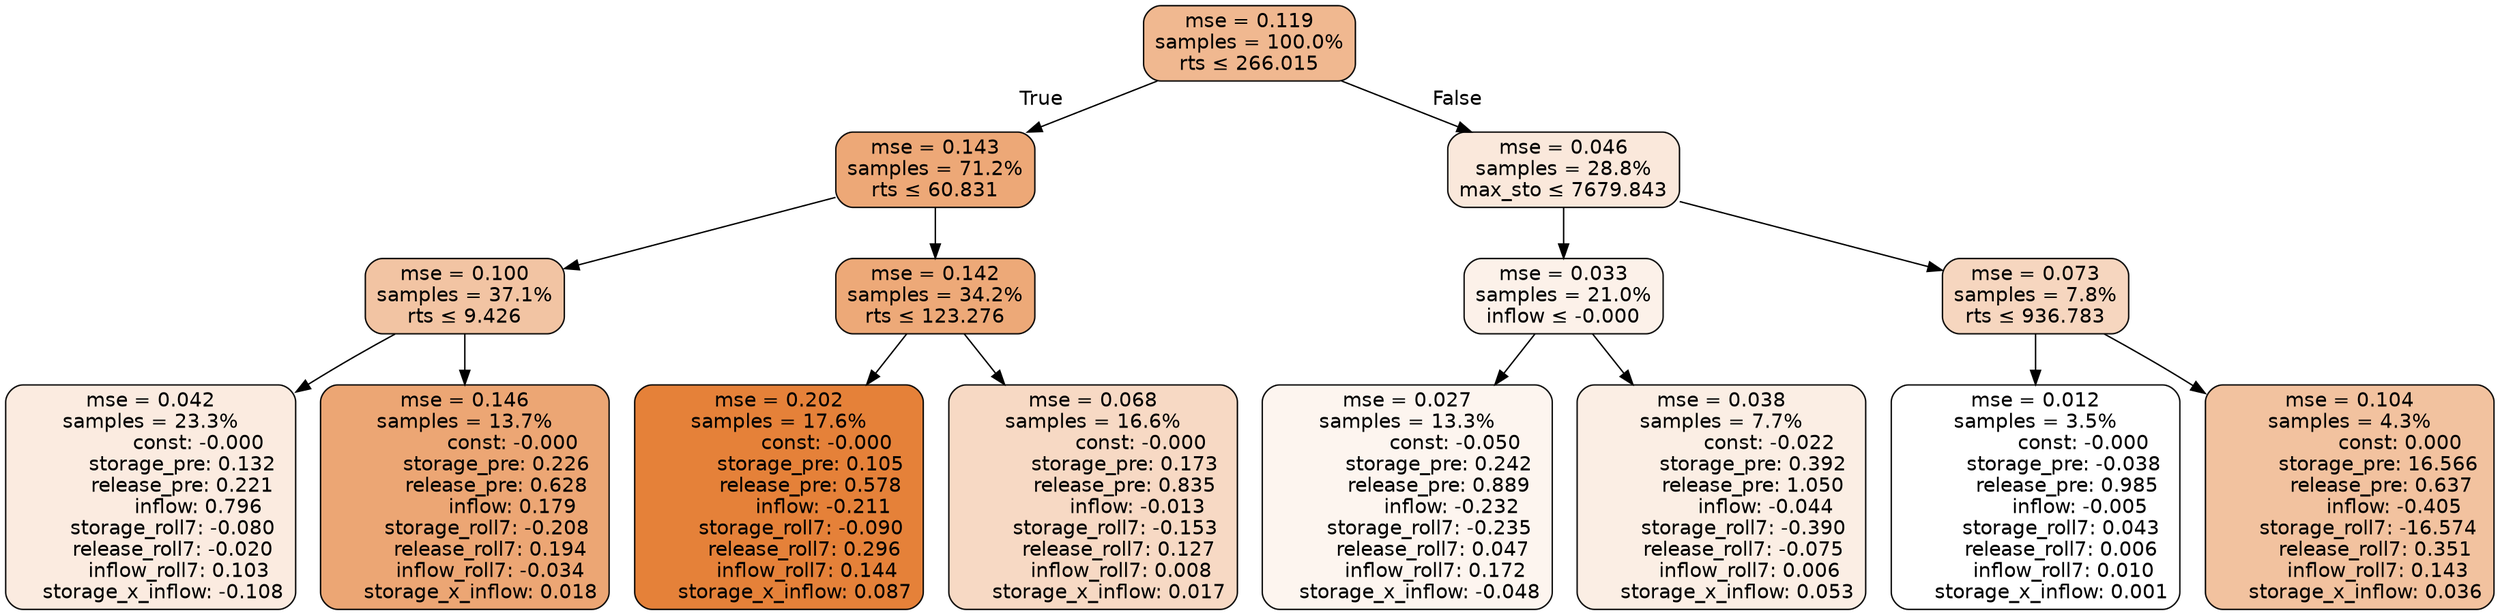 digraph tree {
bgcolor="transparent"
node [shape=rectangle, style="filled, rounded", color="black", fontname=helvetica] ;
edge [fontname=helvetica] ;
	"0" [label="mse = 0.119
samples = 100.0%
rts &le; 266.015", fillcolor="#f0b890"]
	"1" [label="mse = 0.143
samples = 71.2%
rts &le; 60.831", fillcolor="#eda877"]
	"2" [label="mse = 0.100
samples = 37.1%
rts &le; 9.426", fillcolor="#f2c4a3"]
	"3" [label="mse = 0.042
samples = 23.3%
               const: -0.000
          storage_pre: 0.132
          release_pre: 0.221
               inflow: 0.796
       storage_roll7: -0.080
       release_roll7: -0.020
         inflow_roll7: 0.103
    storage_x_inflow: -0.108", fillcolor="#fbebe0"]
	"4" [label="mse = 0.146
samples = 13.7%
               const: -0.000
          storage_pre: 0.226
          release_pre: 0.628
               inflow: 0.179
       storage_roll7: -0.208
        release_roll7: 0.194
        inflow_roll7: -0.034
     storage_x_inflow: 0.018", fillcolor="#eca674"]
	"5" [label="mse = 0.142
samples = 34.2%
rts &le; 123.276", fillcolor="#eda978"]
	"6" [label="mse = 0.202
samples = 17.6%
               const: -0.000
          storage_pre: 0.105
          release_pre: 0.578
              inflow: -0.211
       storage_roll7: -0.090
        release_roll7: 0.296
         inflow_roll7: 0.144
     storage_x_inflow: 0.087", fillcolor="#e58139"]
	"7" [label="mse = 0.068
samples = 16.6%
               const: -0.000
          storage_pre: 0.173
          release_pre: 0.835
              inflow: -0.013
       storage_roll7: -0.153
        release_roll7: 0.127
         inflow_roll7: 0.008
     storage_x_inflow: 0.017", fillcolor="#f7d9c4"]
	"8" [label="mse = 0.046
samples = 28.8%
max_sto &le; 7679.843", fillcolor="#fae8db"]
	"9" [label="mse = 0.033
samples = 21.0%
inflow &le; -0.000", fillcolor="#fcf1e9"]
	"10" [label="mse = 0.027
samples = 13.3%
               const: -0.050
          storage_pre: 0.242
          release_pre: 0.889
              inflow: -0.232
       storage_roll7: -0.235
        release_roll7: 0.047
         inflow_roll7: 0.172
    storage_x_inflow: -0.048", fillcolor="#fdf5ef"]
	"11" [label="mse = 0.038
samples = 7.7%
               const: -0.022
          storage_pre: 0.392
          release_pre: 1.050
              inflow: -0.044
       storage_roll7: -0.390
       release_roll7: -0.075
         inflow_roll7: 0.006
     storage_x_inflow: 0.053", fillcolor="#fbeee4"]
	"12" [label="mse = 0.073
samples = 7.8%
rts &le; 936.783", fillcolor="#f6d6bf"]
	"13" [label="mse = 0.012
samples = 3.5%
               const: -0.000
         storage_pre: -0.038
          release_pre: 0.985
              inflow: -0.005
        storage_roll7: 0.043
        release_roll7: 0.006
         inflow_roll7: 0.010
     storage_x_inflow: 0.001", fillcolor="#ffffff"]
	"14" [label="mse = 0.104
samples = 4.3%
                const: 0.000
         storage_pre: 16.566
          release_pre: 0.637
              inflow: -0.405
      storage_roll7: -16.574
        release_roll7: 0.351
         inflow_roll7: 0.143
     storage_x_inflow: 0.036", fillcolor="#f2c29f"]

	"0" -> "1" [labeldistance=2.5, labelangle=45, headlabel="True"]
	"1" -> "2"
	"2" -> "3"
	"2" -> "4"
	"1" -> "5"
	"5" -> "6"
	"5" -> "7"
	"0" -> "8" [labeldistance=2.5, labelangle=-45, headlabel="False"]
	"8" -> "9"
	"9" -> "10"
	"9" -> "11"
	"8" -> "12"
	"12" -> "13"
	"12" -> "14"
}